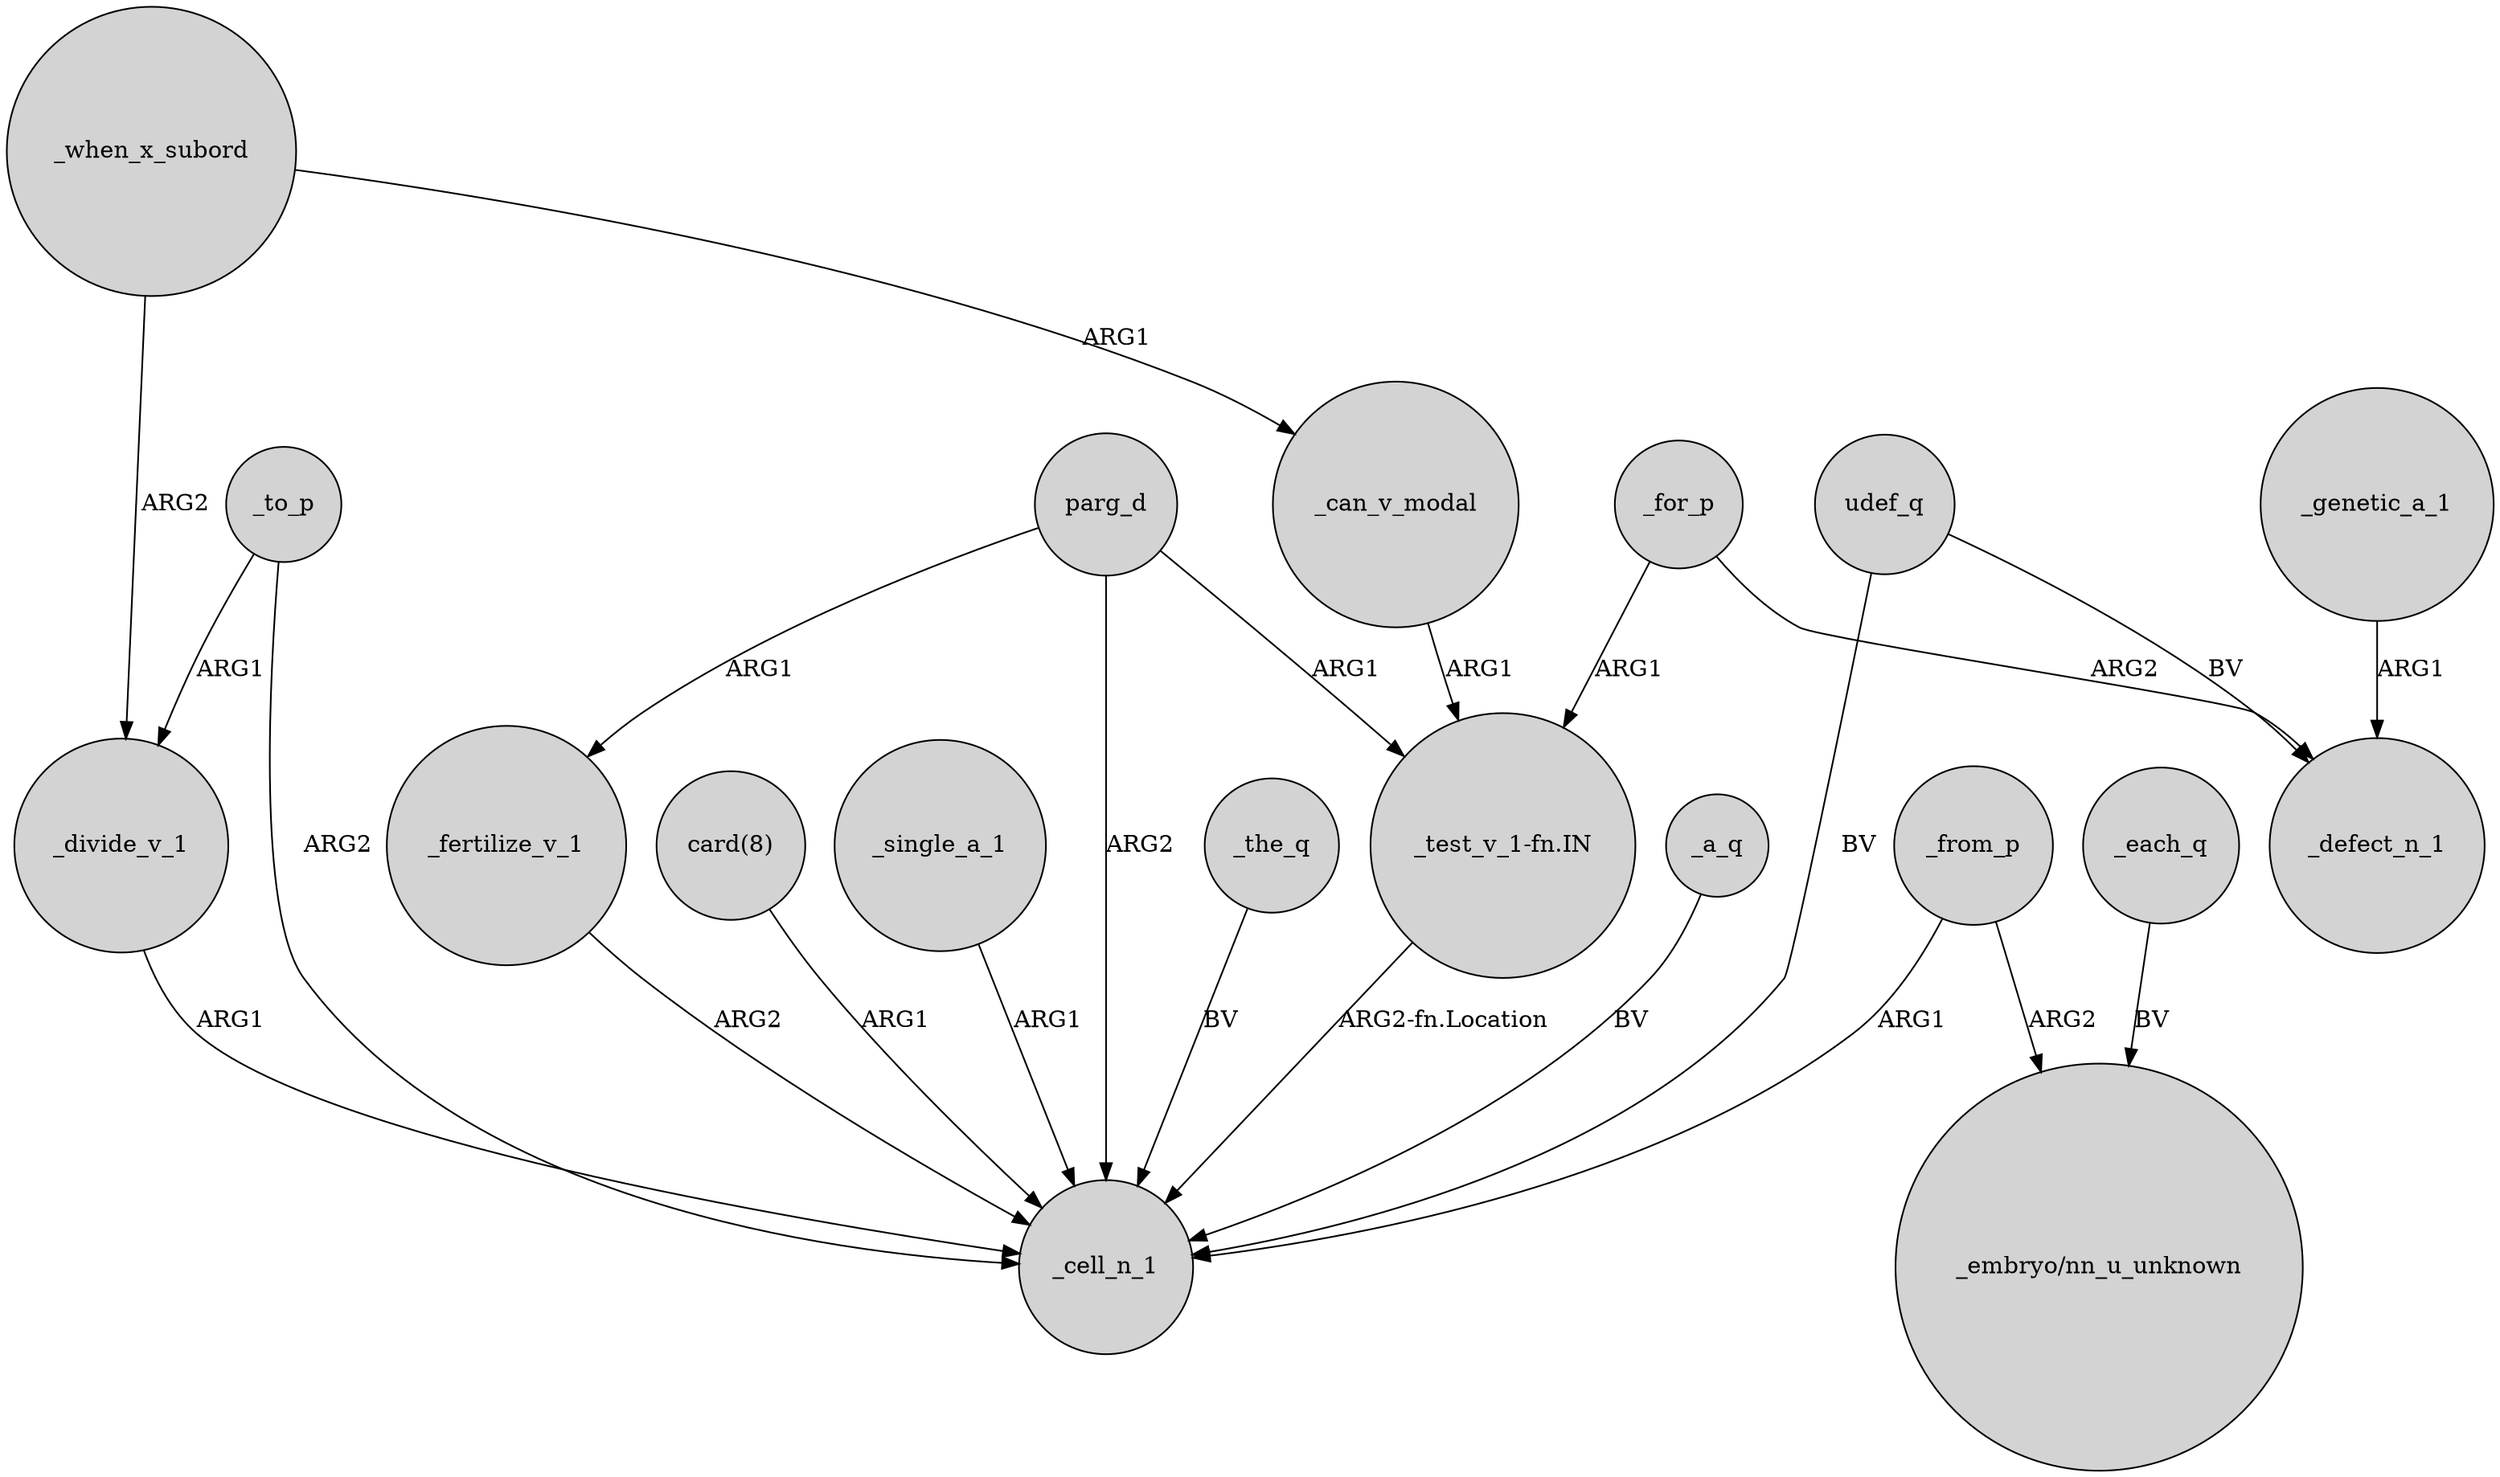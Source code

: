 digraph {
	node [shape=circle style=filled]
	_a_q -> _cell_n_1 [label=BV]
	_from_p -> _cell_n_1 [label=ARG1]
	_divide_v_1 -> _cell_n_1 [label=ARG1]
	_to_p -> _cell_n_1 [label=ARG2]
	_from_p -> "_embryo/nn_u_unknown" [label=ARG2]
	_for_p -> _defect_n_1 [label=ARG2]
	parg_d -> "_test_v_1-fn.IN" [label=ARG1]
	"card(8)" -> _cell_n_1 [label=ARG1]
	_single_a_1 -> _cell_n_1 [label=ARG1]
	_fertilize_v_1 -> _cell_n_1 [label=ARG2]
	_when_x_subord -> _can_v_modal [label=ARG1]
	_genetic_a_1 -> _defect_n_1 [label=ARG1]
	parg_d -> _fertilize_v_1 [label=ARG1]
	_the_q -> _cell_n_1 [label=BV]
	"_test_v_1-fn.IN" -> _cell_n_1 [label="ARG2-fn.Location"]
	_each_q -> "_embryo/nn_u_unknown" [label=BV]
	udef_q -> _cell_n_1 [label=BV]
	parg_d -> _cell_n_1 [label=ARG2]
	udef_q -> _defect_n_1 [label=BV]
	_to_p -> _divide_v_1 [label=ARG1]
	_for_p -> "_test_v_1-fn.IN" [label=ARG1]
	_can_v_modal -> "_test_v_1-fn.IN" [label=ARG1]
	_when_x_subord -> _divide_v_1 [label=ARG2]
}
